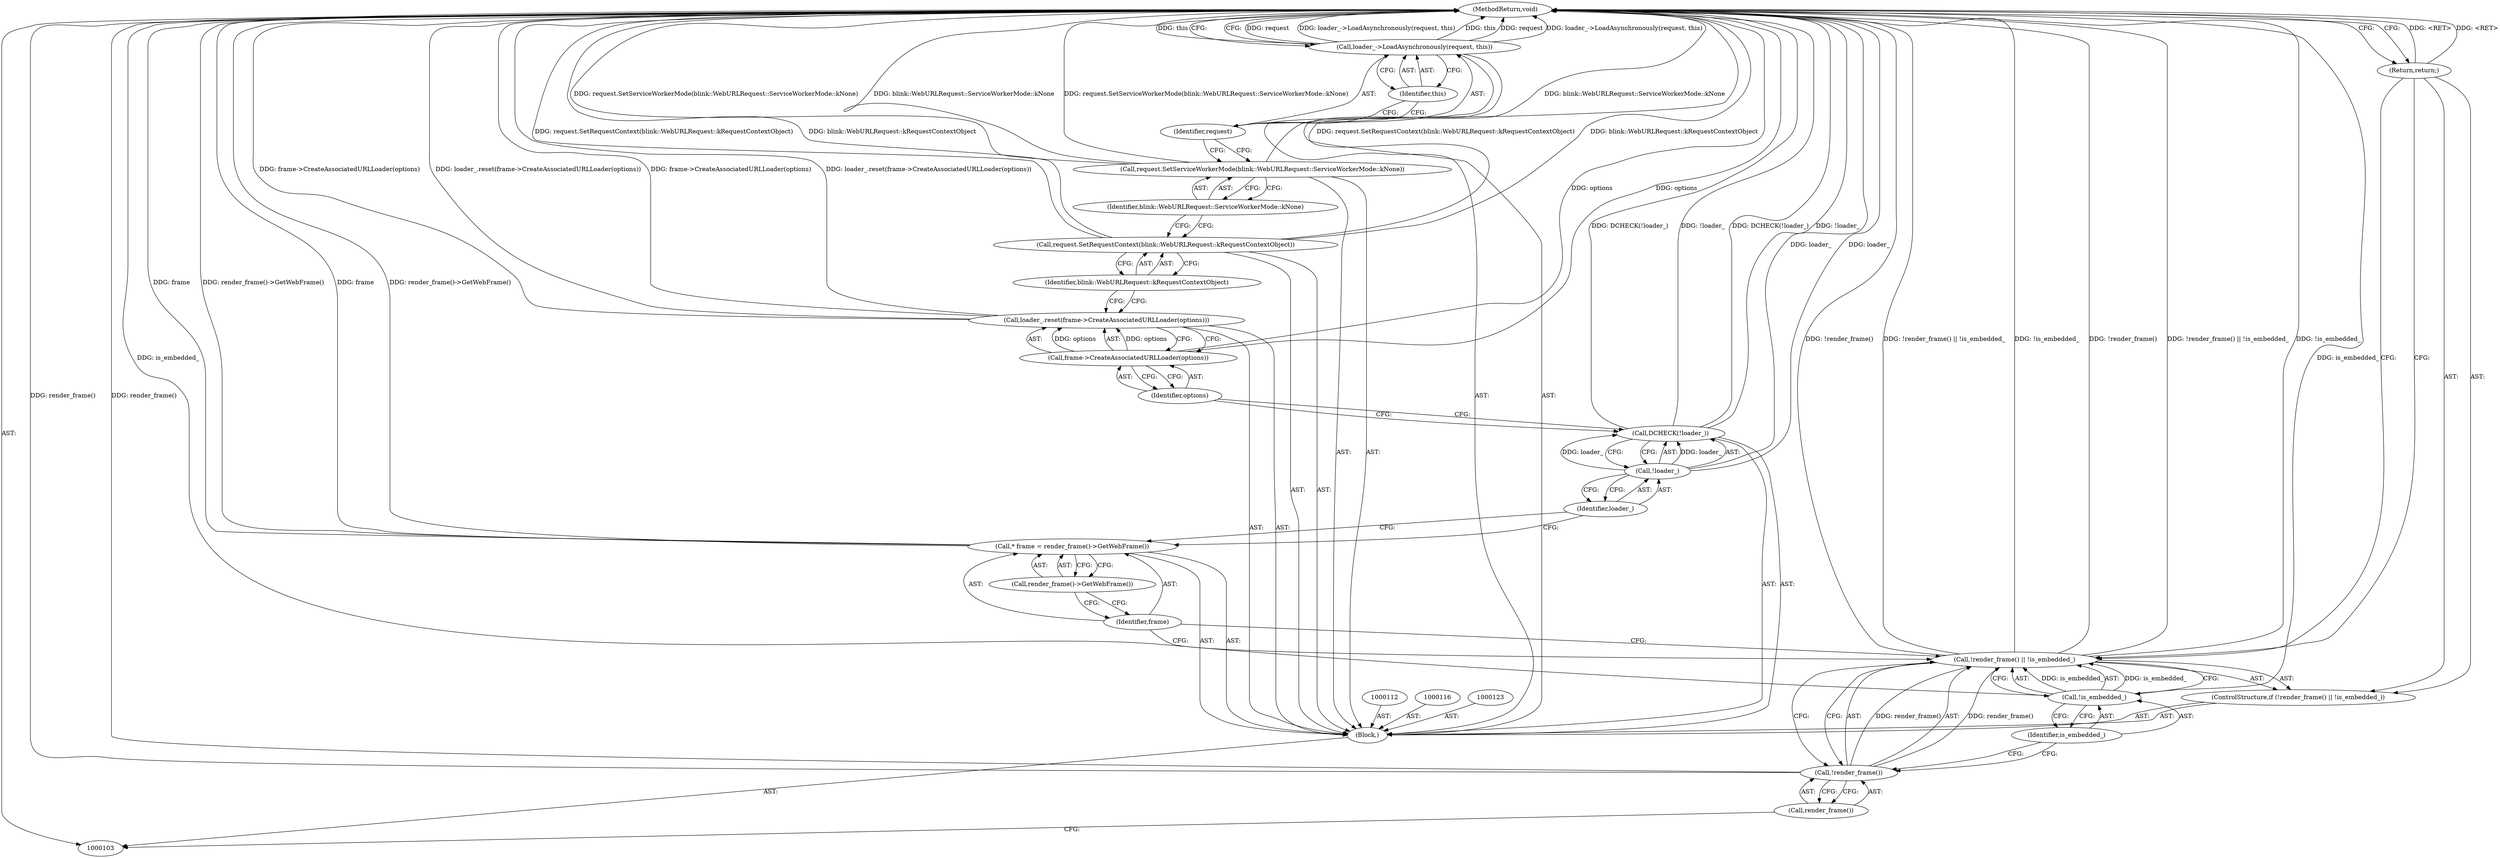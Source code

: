 digraph "0_Chrome_e89b9003df8c7bd7822e5b6c0a76e726a6ed1505" {
"1000131" [label="(MethodReturn,void)"];
"1000104" [label="(Block,)"];
"1000125" [label="(Identifier,blink::WebURLRequest::kRequestContextObject)"];
"1000124" [label="(Call,request.SetRequestContext(blink::WebURLRequest::kRequestContextObject))"];
"1000126" [label="(Call,request.SetServiceWorkerMode(blink::WebURLRequest::ServiceWorkerMode::kNone))"];
"1000127" [label="(Identifier,blink::WebURLRequest::ServiceWorkerMode::kNone)"];
"1000128" [label="(Call,loader_->LoadAsynchronously(request, this))"];
"1000129" [label="(Identifier,request)"];
"1000130" [label="(Identifier,this)"];
"1000105" [label="(ControlStructure,if (!render_frame() || !is_embedded_))"];
"1000109" [label="(Call,!is_embedded_)"];
"1000110" [label="(Identifier,is_embedded_)"];
"1000106" [label="(Call,!render_frame() || !is_embedded_)"];
"1000107" [label="(Call,!render_frame())"];
"1000108" [label="(Call,render_frame())"];
"1000111" [label="(Return,return;)"];
"1000113" [label="(Call,* frame = render_frame()->GetWebFrame())"];
"1000114" [label="(Identifier,frame)"];
"1000115" [label="(Call,render_frame()->GetWebFrame())"];
"1000119" [label="(Identifier,loader_)"];
"1000117" [label="(Call,DCHECK(!loader_))"];
"1000118" [label="(Call,!loader_)"];
"1000121" [label="(Call,frame->CreateAssociatedURLLoader(options))"];
"1000120" [label="(Call,loader_.reset(frame->CreateAssociatedURLLoader(options)))"];
"1000122" [label="(Identifier,options)"];
"1000131" -> "1000103"  [label="AST: "];
"1000131" -> "1000111"  [label="CFG: "];
"1000131" -> "1000128"  [label="CFG: "];
"1000111" -> "1000131"  [label="DDG: <RET>"];
"1000117" -> "1000131"  [label="DDG: DCHECK(!loader_)"];
"1000117" -> "1000131"  [label="DDG: !loader_"];
"1000124" -> "1000131"  [label="DDG: blink::WebURLRequest::kRequestContextObject"];
"1000124" -> "1000131"  [label="DDG: request.SetRequestContext(blink::WebURLRequest::kRequestContextObject)"];
"1000107" -> "1000131"  [label="DDG: render_frame()"];
"1000106" -> "1000131"  [label="DDG: !render_frame()"];
"1000106" -> "1000131"  [label="DDG: !render_frame() || !is_embedded_"];
"1000106" -> "1000131"  [label="DDG: !is_embedded_"];
"1000113" -> "1000131"  [label="DDG: frame"];
"1000113" -> "1000131"  [label="DDG: render_frame()->GetWebFrame()"];
"1000128" -> "1000131"  [label="DDG: request"];
"1000128" -> "1000131"  [label="DDG: loader_->LoadAsynchronously(request, this)"];
"1000128" -> "1000131"  [label="DDG: this"];
"1000126" -> "1000131"  [label="DDG: blink::WebURLRequest::ServiceWorkerMode::kNone"];
"1000126" -> "1000131"  [label="DDG: request.SetServiceWorkerMode(blink::WebURLRequest::ServiceWorkerMode::kNone)"];
"1000121" -> "1000131"  [label="DDG: options"];
"1000118" -> "1000131"  [label="DDG: loader_"];
"1000120" -> "1000131"  [label="DDG: frame->CreateAssociatedURLLoader(options)"];
"1000120" -> "1000131"  [label="DDG: loader_.reset(frame->CreateAssociatedURLLoader(options))"];
"1000109" -> "1000131"  [label="DDG: is_embedded_"];
"1000104" -> "1000103"  [label="AST: "];
"1000105" -> "1000104"  [label="AST: "];
"1000112" -> "1000104"  [label="AST: "];
"1000113" -> "1000104"  [label="AST: "];
"1000116" -> "1000104"  [label="AST: "];
"1000117" -> "1000104"  [label="AST: "];
"1000120" -> "1000104"  [label="AST: "];
"1000123" -> "1000104"  [label="AST: "];
"1000124" -> "1000104"  [label="AST: "];
"1000126" -> "1000104"  [label="AST: "];
"1000128" -> "1000104"  [label="AST: "];
"1000125" -> "1000124"  [label="AST: "];
"1000125" -> "1000120"  [label="CFG: "];
"1000124" -> "1000125"  [label="CFG: "];
"1000124" -> "1000104"  [label="AST: "];
"1000124" -> "1000125"  [label="CFG: "];
"1000125" -> "1000124"  [label="AST: "];
"1000127" -> "1000124"  [label="CFG: "];
"1000124" -> "1000131"  [label="DDG: blink::WebURLRequest::kRequestContextObject"];
"1000124" -> "1000131"  [label="DDG: request.SetRequestContext(blink::WebURLRequest::kRequestContextObject)"];
"1000126" -> "1000104"  [label="AST: "];
"1000126" -> "1000127"  [label="CFG: "];
"1000127" -> "1000126"  [label="AST: "];
"1000129" -> "1000126"  [label="CFG: "];
"1000126" -> "1000131"  [label="DDG: blink::WebURLRequest::ServiceWorkerMode::kNone"];
"1000126" -> "1000131"  [label="DDG: request.SetServiceWorkerMode(blink::WebURLRequest::ServiceWorkerMode::kNone)"];
"1000127" -> "1000126"  [label="AST: "];
"1000127" -> "1000124"  [label="CFG: "];
"1000126" -> "1000127"  [label="CFG: "];
"1000128" -> "1000104"  [label="AST: "];
"1000128" -> "1000130"  [label="CFG: "];
"1000129" -> "1000128"  [label="AST: "];
"1000130" -> "1000128"  [label="AST: "];
"1000131" -> "1000128"  [label="CFG: "];
"1000128" -> "1000131"  [label="DDG: request"];
"1000128" -> "1000131"  [label="DDG: loader_->LoadAsynchronously(request, this)"];
"1000128" -> "1000131"  [label="DDG: this"];
"1000129" -> "1000128"  [label="AST: "];
"1000129" -> "1000126"  [label="CFG: "];
"1000130" -> "1000129"  [label="CFG: "];
"1000130" -> "1000128"  [label="AST: "];
"1000130" -> "1000129"  [label="CFG: "];
"1000128" -> "1000130"  [label="CFG: "];
"1000105" -> "1000104"  [label="AST: "];
"1000106" -> "1000105"  [label="AST: "];
"1000111" -> "1000105"  [label="AST: "];
"1000109" -> "1000106"  [label="AST: "];
"1000109" -> "1000110"  [label="CFG: "];
"1000110" -> "1000109"  [label="AST: "];
"1000106" -> "1000109"  [label="CFG: "];
"1000109" -> "1000131"  [label="DDG: is_embedded_"];
"1000109" -> "1000106"  [label="DDG: is_embedded_"];
"1000110" -> "1000109"  [label="AST: "];
"1000110" -> "1000107"  [label="CFG: "];
"1000109" -> "1000110"  [label="CFG: "];
"1000106" -> "1000105"  [label="AST: "];
"1000106" -> "1000107"  [label="CFG: "];
"1000106" -> "1000109"  [label="CFG: "];
"1000107" -> "1000106"  [label="AST: "];
"1000109" -> "1000106"  [label="AST: "];
"1000111" -> "1000106"  [label="CFG: "];
"1000114" -> "1000106"  [label="CFG: "];
"1000106" -> "1000131"  [label="DDG: !render_frame()"];
"1000106" -> "1000131"  [label="DDG: !render_frame() || !is_embedded_"];
"1000106" -> "1000131"  [label="DDG: !is_embedded_"];
"1000107" -> "1000106"  [label="DDG: render_frame()"];
"1000109" -> "1000106"  [label="DDG: is_embedded_"];
"1000107" -> "1000106"  [label="AST: "];
"1000107" -> "1000108"  [label="CFG: "];
"1000108" -> "1000107"  [label="AST: "];
"1000110" -> "1000107"  [label="CFG: "];
"1000106" -> "1000107"  [label="CFG: "];
"1000107" -> "1000131"  [label="DDG: render_frame()"];
"1000107" -> "1000106"  [label="DDG: render_frame()"];
"1000108" -> "1000107"  [label="AST: "];
"1000108" -> "1000103"  [label="CFG: "];
"1000107" -> "1000108"  [label="CFG: "];
"1000111" -> "1000105"  [label="AST: "];
"1000111" -> "1000106"  [label="CFG: "];
"1000131" -> "1000111"  [label="CFG: "];
"1000111" -> "1000131"  [label="DDG: <RET>"];
"1000113" -> "1000104"  [label="AST: "];
"1000113" -> "1000115"  [label="CFG: "];
"1000114" -> "1000113"  [label="AST: "];
"1000115" -> "1000113"  [label="AST: "];
"1000119" -> "1000113"  [label="CFG: "];
"1000113" -> "1000131"  [label="DDG: frame"];
"1000113" -> "1000131"  [label="DDG: render_frame()->GetWebFrame()"];
"1000114" -> "1000113"  [label="AST: "];
"1000114" -> "1000106"  [label="CFG: "];
"1000115" -> "1000114"  [label="CFG: "];
"1000115" -> "1000113"  [label="AST: "];
"1000115" -> "1000114"  [label="CFG: "];
"1000113" -> "1000115"  [label="CFG: "];
"1000119" -> "1000118"  [label="AST: "];
"1000119" -> "1000113"  [label="CFG: "];
"1000118" -> "1000119"  [label="CFG: "];
"1000117" -> "1000104"  [label="AST: "];
"1000117" -> "1000118"  [label="CFG: "];
"1000118" -> "1000117"  [label="AST: "];
"1000122" -> "1000117"  [label="CFG: "];
"1000117" -> "1000131"  [label="DDG: DCHECK(!loader_)"];
"1000117" -> "1000131"  [label="DDG: !loader_"];
"1000118" -> "1000117"  [label="DDG: loader_"];
"1000118" -> "1000117"  [label="AST: "];
"1000118" -> "1000119"  [label="CFG: "];
"1000119" -> "1000118"  [label="AST: "];
"1000117" -> "1000118"  [label="CFG: "];
"1000118" -> "1000131"  [label="DDG: loader_"];
"1000118" -> "1000117"  [label="DDG: loader_"];
"1000121" -> "1000120"  [label="AST: "];
"1000121" -> "1000122"  [label="CFG: "];
"1000122" -> "1000121"  [label="AST: "];
"1000120" -> "1000121"  [label="CFG: "];
"1000121" -> "1000131"  [label="DDG: options"];
"1000121" -> "1000120"  [label="DDG: options"];
"1000120" -> "1000104"  [label="AST: "];
"1000120" -> "1000121"  [label="CFG: "];
"1000121" -> "1000120"  [label="AST: "];
"1000125" -> "1000120"  [label="CFG: "];
"1000120" -> "1000131"  [label="DDG: frame->CreateAssociatedURLLoader(options)"];
"1000120" -> "1000131"  [label="DDG: loader_.reset(frame->CreateAssociatedURLLoader(options))"];
"1000121" -> "1000120"  [label="DDG: options"];
"1000122" -> "1000121"  [label="AST: "];
"1000122" -> "1000117"  [label="CFG: "];
"1000121" -> "1000122"  [label="CFG: "];
}
